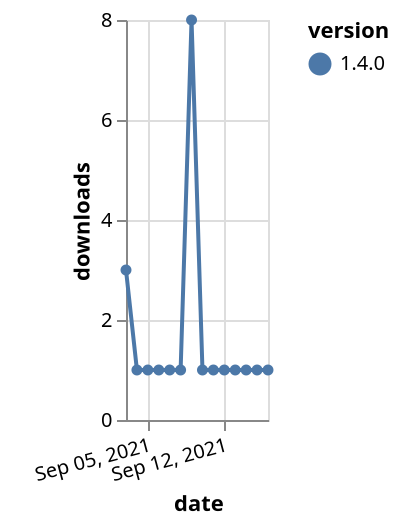 {"$schema": "https://vega.github.io/schema/vega-lite/v5.json", "description": "A simple bar chart with embedded data.", "data": {"values": [{"date": "2021-09-03", "total": 510, "delta": 3, "version": "1.4.0"}, {"date": "2021-09-04", "total": 511, "delta": 1, "version": "1.4.0"}, {"date": "2021-09-05", "total": 512, "delta": 1, "version": "1.4.0"}, {"date": "2021-09-06", "total": 513, "delta": 1, "version": "1.4.0"}, {"date": "2021-09-07", "total": 514, "delta": 1, "version": "1.4.0"}, {"date": "2021-09-08", "total": 515, "delta": 1, "version": "1.4.0"}, {"date": "2021-09-09", "total": 523, "delta": 8, "version": "1.4.0"}, {"date": "2021-09-10", "total": 524, "delta": 1, "version": "1.4.0"}, {"date": "2021-09-11", "total": 525, "delta": 1, "version": "1.4.0"}, {"date": "2021-09-12", "total": 526, "delta": 1, "version": "1.4.0"}, {"date": "2021-09-13", "total": 527, "delta": 1, "version": "1.4.0"}, {"date": "2021-09-14", "total": 528, "delta": 1, "version": "1.4.0"}, {"date": "2021-09-15", "total": 529, "delta": 1, "version": "1.4.0"}, {"date": "2021-09-16", "total": 530, "delta": 1, "version": "1.4.0"}]}, "width": "container", "mark": {"type": "line", "point": {"filled": true}}, "encoding": {"x": {"field": "date", "type": "temporal", "timeUnit": "yearmonthdate", "title": "date", "axis": {"labelAngle": -15}}, "y": {"field": "delta", "type": "quantitative", "title": "downloads"}, "color": {"field": "version", "type": "nominal"}, "tooltip": {"field": "delta"}}}